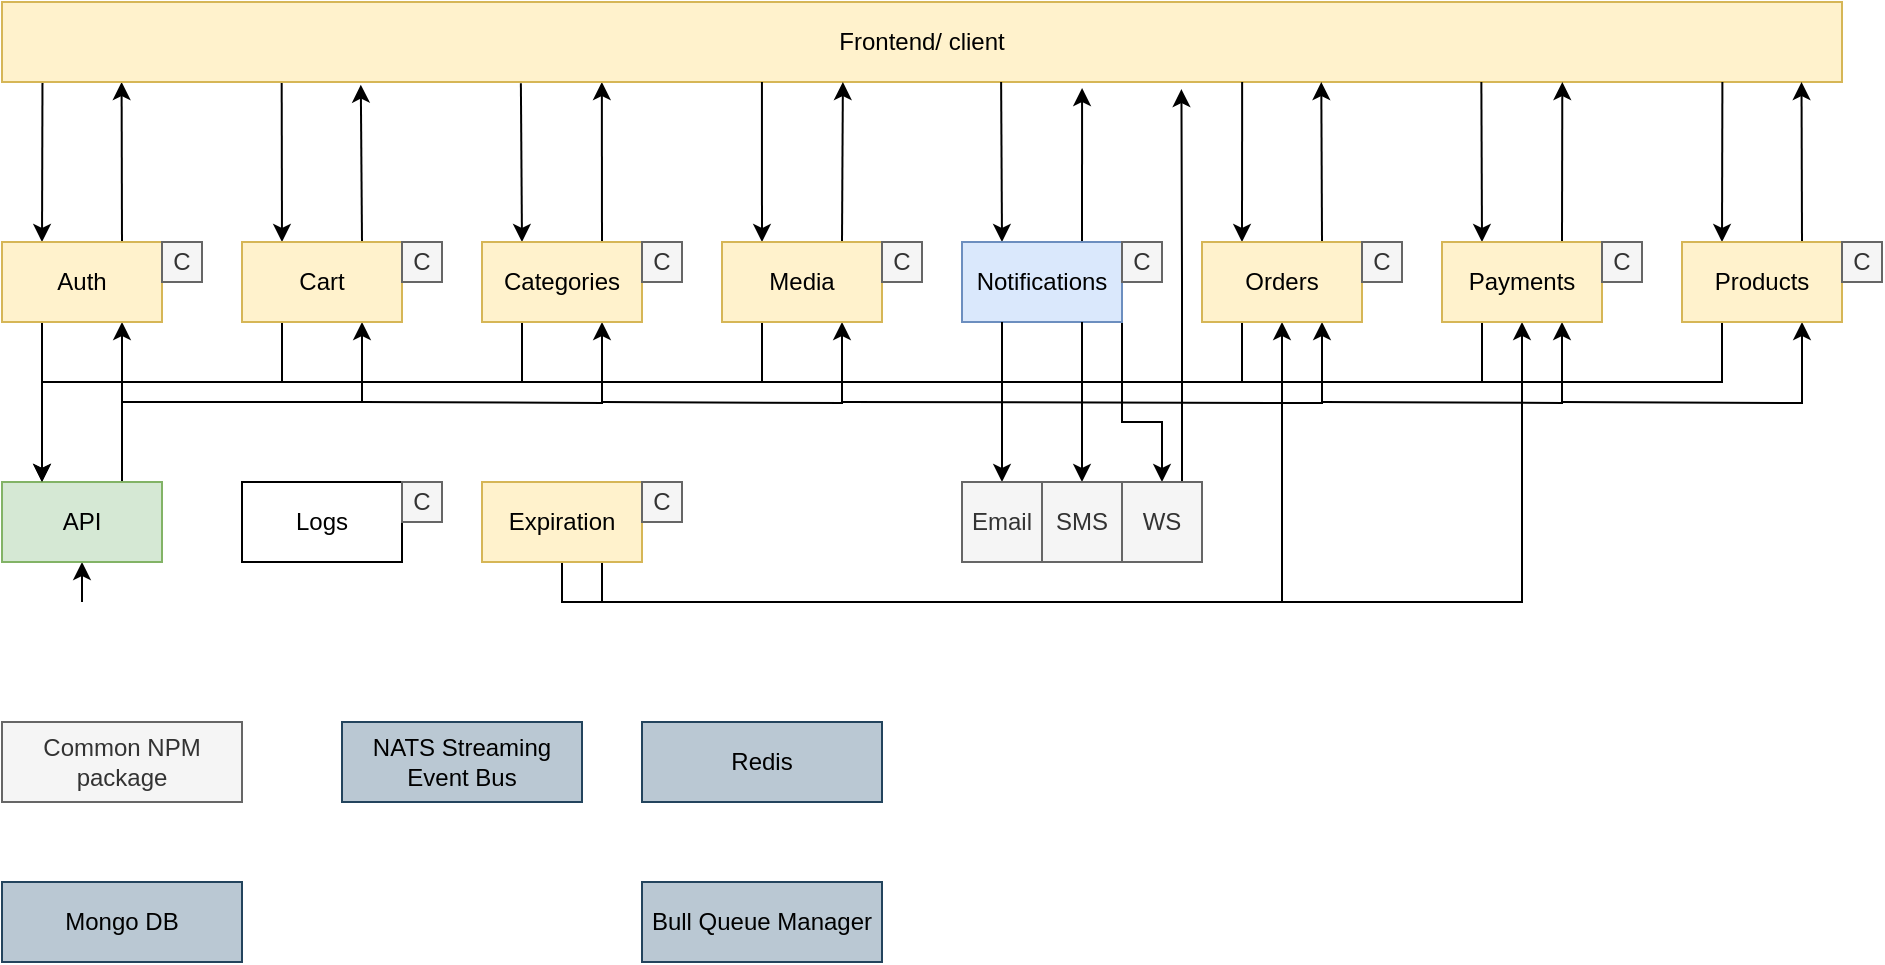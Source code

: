 <mxfile version="13.7.6" type="github">
  <diagram id="sB3gIeHtADQoTnuXsjhY" name="Page-1">
    <mxGraphModel dx="1456" dy="581" grid="1" gridSize="10" guides="1" tooltips="1" connect="1" arrows="1" fold="1" page="1" pageScale="1" pageWidth="1600" pageHeight="900" math="0" shadow="0">
      <root>
        <mxCell id="0" />
        <mxCell id="1" parent="0" />
        <mxCell id="hNnei1XqukFjV4pF2to0-41" style="edgeStyle=orthogonalEdgeStyle;rounded=0;orthogonalLoop=1;jettySize=auto;html=1;exitX=0.25;exitY=1;exitDx=0;exitDy=0;entryX=0.25;entryY=0;entryDx=0;entryDy=0;" parent="1" source="xArJJc65PvQletl9jyRP-2" target="xArJJc65PvQletl9jyRP-1" edge="1">
          <mxGeometry relative="1" as="geometry" />
        </mxCell>
        <mxCell id="hNnei1XqukFjV4pF2to0-42" style="edgeStyle=orthogonalEdgeStyle;rounded=0;orthogonalLoop=1;jettySize=auto;html=1;exitX=0.75;exitY=0;exitDx=0;exitDy=0;entryX=0.75;entryY=1;entryDx=0;entryDy=0;" parent="1" source="xArJJc65PvQletl9jyRP-1" target="xArJJc65PvQletl9jyRP-2" edge="1">
          <mxGeometry relative="1" as="geometry" />
        </mxCell>
        <mxCell id="hNnei1XqukFjV4pF2to0-57" style="edgeStyle=orthogonalEdgeStyle;rounded=0;orthogonalLoop=1;jettySize=auto;html=1;endArrow=classic;endFill=1;entryX=0.5;entryY=1;entryDx=0;entryDy=0;" parent="1" target="xArJJc65PvQletl9jyRP-1" edge="1">
          <mxGeometry relative="1" as="geometry">
            <mxPoint x="80" y="340" as="sourcePoint" />
          </mxGeometry>
        </mxCell>
        <mxCell id="xArJJc65PvQletl9jyRP-1" value="API" style="whiteSpace=wrap;html=1;fillColor=#d5e8d4;strokeColor=#82b366;" parent="1" vertex="1">
          <mxGeometry x="40" y="280" width="80" height="40" as="geometry" />
        </mxCell>
        <mxCell id="hNnei1XqukFjV4pF2to0-2" style="edgeStyle=none;orthogonalLoop=1;jettySize=auto;html=1;exitX=0.75;exitY=0;exitDx=0;exitDy=0;entryX=0.065;entryY=1;entryDx=0;entryDy=0;entryPerimeter=0;" parent="1" source="xArJJc65PvQletl9jyRP-2" target="ceZEzJuu1U9Ej3rdzH1q-3" edge="1">
          <mxGeometry relative="1" as="geometry" />
        </mxCell>
        <mxCell id="hNnei1XqukFjV4pF2to0-3" style="edgeStyle=none;orthogonalLoop=1;jettySize=auto;html=1;exitX=0.022;exitY=1;exitDx=0;exitDy=0;entryX=0.25;entryY=0;entryDx=0;entryDy=0;exitPerimeter=0;" parent="1" source="ceZEzJuu1U9Ej3rdzH1q-3" target="xArJJc65PvQletl9jyRP-2" edge="1">
          <mxGeometry relative="1" as="geometry" />
        </mxCell>
        <mxCell id="xArJJc65PvQletl9jyRP-2" value="Auth" style="whiteSpace=wrap;html=1;fillColor=#fff2cc;strokeColor=#d6b656;glass=0;shadow=0;comic=0;" parent="1" vertex="1">
          <mxGeometry x="40" y="160" width="80" height="40" as="geometry" />
        </mxCell>
        <mxCell id="hNnei1XqukFjV4pF2to0-4" style="edgeStyle=none;orthogonalLoop=1;jettySize=auto;html=1;exitX=0.152;exitY=1;exitDx=0;exitDy=0;entryX=0.25;entryY=0;entryDx=0;entryDy=0;exitPerimeter=0;" parent="1" source="ceZEzJuu1U9Ej3rdzH1q-3" target="ceZEzJuu1U9Ej3rdzH1q-1" edge="1">
          <mxGeometry relative="1" as="geometry" />
        </mxCell>
        <mxCell id="hNnei1XqukFjV4pF2to0-5" style="edgeStyle=none;orthogonalLoop=1;jettySize=auto;html=1;exitX=0.75;exitY=0;exitDx=0;exitDy=0;entryX=0.195;entryY=1.033;entryDx=0;entryDy=0;entryPerimeter=0;" parent="1" source="ceZEzJuu1U9Ej3rdzH1q-1" target="ceZEzJuu1U9Ej3rdzH1q-3" edge="1">
          <mxGeometry relative="1" as="geometry" />
        </mxCell>
        <mxCell id="hNnei1XqukFjV4pF2to0-43" style="edgeStyle=orthogonalEdgeStyle;rounded=0;orthogonalLoop=1;jettySize=auto;html=1;exitX=0.25;exitY=1;exitDx=0;exitDy=0;" parent="1" source="ceZEzJuu1U9Ej3rdzH1q-1" edge="1">
          <mxGeometry relative="1" as="geometry">
            <mxPoint x="60" y="280" as="targetPoint" />
            <Array as="points">
              <mxPoint x="180" y="230" />
              <mxPoint x="60" y="230" />
            </Array>
          </mxGeometry>
        </mxCell>
        <mxCell id="hNnei1XqukFjV4pF2to0-51" style="edgeStyle=orthogonalEdgeStyle;rounded=0;orthogonalLoop=1;jettySize=auto;html=1;exitX=0.75;exitY=1;exitDx=0;exitDy=0;endArrow=classic;endFill=1;entryX=0.75;entryY=1;entryDx=0;entryDy=0;" parent="1" target="ceZEzJuu1U9Ej3rdzH1q-1" edge="1">
          <mxGeometry relative="1" as="geometry">
            <mxPoint x="100" y="270" as="sourcePoint" />
            <Array as="points">
              <mxPoint x="100" y="240" />
              <mxPoint x="220" y="240" />
            </Array>
          </mxGeometry>
        </mxCell>
        <mxCell id="ceZEzJuu1U9Ej3rdzH1q-1" value="Cart" style="whiteSpace=wrap;html=1;fillColor=#fff2cc;strokeColor=#d6b656;" parent="1" vertex="1">
          <mxGeometry x="160" y="160" width="80" height="40" as="geometry" />
        </mxCell>
        <mxCell id="hNnei1XqukFjV4pF2to0-6" style="edgeStyle=none;orthogonalLoop=1;jettySize=auto;html=1;exitX=0.282;exitY=1.017;exitDx=0;exitDy=0;entryX=0.25;entryY=0;entryDx=0;entryDy=0;exitPerimeter=0;" parent="1" source="ceZEzJuu1U9Ej3rdzH1q-3" target="ceZEzJuu1U9Ej3rdzH1q-2" edge="1">
          <mxGeometry relative="1" as="geometry" />
        </mxCell>
        <mxCell id="hNnei1XqukFjV4pF2to0-8" style="edgeStyle=none;orthogonalLoop=1;jettySize=auto;html=1;exitX=0.75;exitY=0;exitDx=0;exitDy=0;entryX=0.326;entryY=1;entryDx=0;entryDy=0;entryPerimeter=0;" parent="1" source="ceZEzJuu1U9Ej3rdzH1q-2" target="ceZEzJuu1U9Ej3rdzH1q-3" edge="1">
          <mxGeometry relative="1" as="geometry" />
        </mxCell>
        <mxCell id="hNnei1XqukFjV4pF2to0-46" style="edgeStyle=orthogonalEdgeStyle;rounded=0;orthogonalLoop=1;jettySize=auto;html=1;exitX=0.25;exitY=1;exitDx=0;exitDy=0;endArrow=none;endFill=0;" parent="1" source="ceZEzJuu1U9Ej3rdzH1q-2" edge="1">
          <mxGeometry relative="1" as="geometry">
            <mxPoint x="180" y="230" as="targetPoint" />
            <Array as="points">
              <mxPoint x="300" y="230" />
            </Array>
          </mxGeometry>
        </mxCell>
        <mxCell id="hNnei1XqukFjV4pF2to0-52" style="edgeStyle=orthogonalEdgeStyle;rounded=0;orthogonalLoop=1;jettySize=auto;html=1;exitX=0.75;exitY=1;exitDx=0;exitDy=0;endArrow=classic;endFill=1;entryX=0.75;entryY=1;entryDx=0;entryDy=0;" parent="1" target="ceZEzJuu1U9Ej3rdzH1q-2" edge="1">
          <mxGeometry relative="1" as="geometry">
            <mxPoint x="220" y="240" as="sourcePoint" />
          </mxGeometry>
        </mxCell>
        <mxCell id="ceZEzJuu1U9Ej3rdzH1q-2" value="Categories" style="whiteSpace=wrap;html=1;fillColor=#fff2cc;strokeColor=#d6b656;" parent="1" vertex="1">
          <mxGeometry x="280" y="160" width="80" height="40" as="geometry" />
        </mxCell>
        <mxCell id="ceZEzJuu1U9Ej3rdzH1q-3" value="Frontend/ client" style="whiteSpace=wrap;html=1;fillColor=#fff2cc;strokeColor=#d6b656;" parent="1" vertex="1">
          <mxGeometry x="40" y="40" width="920" height="40" as="geometry" />
        </mxCell>
        <mxCell id="ceZEzJuu1U9Ej3rdzH1q-4" value="Common NPM package" style="whiteSpace=wrap;html=1;fillColor=#f5f5f5;strokeColor=#666666;fontColor=#333333;" parent="1" vertex="1">
          <mxGeometry x="40" y="400" width="120" height="40" as="geometry" />
        </mxCell>
        <mxCell id="XULWcfqCwwIu88M6Y825-6" style="edgeStyle=orthogonalEdgeStyle;rounded=0;orthogonalLoop=1;jettySize=auto;html=1;exitX=0.75;exitY=1;exitDx=0;exitDy=0;entryX=0.5;entryY=1;entryDx=0;entryDy=0;" edge="1" parent="1" source="ceZEzJuu1U9Ej3rdzH1q-5" target="ceZEzJuu1U9Ej3rdzH1q-9">
          <mxGeometry relative="1" as="geometry" />
        </mxCell>
        <mxCell id="XULWcfqCwwIu88M6Y825-7" style="edgeStyle=orthogonalEdgeStyle;rounded=0;orthogonalLoop=1;jettySize=auto;html=1;exitX=0.5;exitY=1;exitDx=0;exitDy=0;entryX=0.5;entryY=1;entryDx=0;entryDy=0;" edge="1" parent="1" source="ceZEzJuu1U9Ej3rdzH1q-5" target="ceZEzJuu1U9Ej3rdzH1q-10">
          <mxGeometry relative="1" as="geometry" />
        </mxCell>
        <mxCell id="ceZEzJuu1U9Ej3rdzH1q-5" value="Expiration" style="whiteSpace=wrap;html=1;fillColor=#fff2cc;strokeColor=#d6b656;" parent="1" vertex="1">
          <mxGeometry x="280" y="280" width="80" height="40" as="geometry" />
        </mxCell>
        <mxCell id="ceZEzJuu1U9Ej3rdzH1q-6" value="Logs" style="whiteSpace=wrap;html=1;" parent="1" vertex="1">
          <mxGeometry x="160" y="280" width="80" height="40" as="geometry" />
        </mxCell>
        <mxCell id="hNnei1XqukFjV4pF2to0-9" style="edgeStyle=none;orthogonalLoop=1;jettySize=auto;html=1;exitX=0.413;exitY=1;exitDx=0;exitDy=0;entryX=0.25;entryY=0;entryDx=0;entryDy=0;exitPerimeter=0;" parent="1" source="ceZEzJuu1U9Ej3rdzH1q-3" target="ceZEzJuu1U9Ej3rdzH1q-7" edge="1">
          <mxGeometry relative="1" as="geometry" />
        </mxCell>
        <mxCell id="hNnei1XqukFjV4pF2to0-10" style="edgeStyle=none;orthogonalLoop=1;jettySize=auto;html=1;exitX=0.75;exitY=0;exitDx=0;exitDy=0;entryX=0.457;entryY=1;entryDx=0;entryDy=0;entryPerimeter=0;" parent="1" source="ceZEzJuu1U9Ej3rdzH1q-7" target="ceZEzJuu1U9Ej3rdzH1q-3" edge="1">
          <mxGeometry relative="1" as="geometry" />
        </mxCell>
        <mxCell id="hNnei1XqukFjV4pF2to0-47" style="edgeStyle=orthogonalEdgeStyle;rounded=0;orthogonalLoop=1;jettySize=auto;html=1;exitX=0.25;exitY=1;exitDx=0;exitDy=0;endArrow=none;endFill=0;" parent="1" source="ceZEzJuu1U9Ej3rdzH1q-7" edge="1">
          <mxGeometry relative="1" as="geometry">
            <mxPoint x="300" y="230" as="targetPoint" />
            <Array as="points">
              <mxPoint x="420" y="230" />
            </Array>
          </mxGeometry>
        </mxCell>
        <mxCell id="hNnei1XqukFjV4pF2to0-53" style="edgeStyle=orthogonalEdgeStyle;rounded=0;orthogonalLoop=1;jettySize=auto;html=1;exitX=0.75;exitY=1;exitDx=0;exitDy=0;endArrow=classic;endFill=1;entryX=0.75;entryY=1;entryDx=0;entryDy=0;" parent="1" target="ceZEzJuu1U9Ej3rdzH1q-7" edge="1">
          <mxGeometry relative="1" as="geometry">
            <mxPoint x="340" y="240" as="sourcePoint" />
          </mxGeometry>
        </mxCell>
        <mxCell id="ceZEzJuu1U9Ej3rdzH1q-7" value="Media" style="whiteSpace=wrap;html=1;fillColor=#fff2cc;strokeColor=#d6b656;" parent="1" vertex="1">
          <mxGeometry x="400" y="160" width="80" height="40" as="geometry" />
        </mxCell>
        <mxCell id="hNnei1XqukFjV4pF2to0-17" style="edgeStyle=none;orthogonalLoop=1;jettySize=auto;html=1;exitX=0.543;exitY=1;exitDx=0;exitDy=0;entryX=0.25;entryY=0;entryDx=0;entryDy=0;exitPerimeter=0;" parent="1" source="ceZEzJuu1U9Ej3rdzH1q-3" target="ceZEzJuu1U9Ej3rdzH1q-8" edge="1">
          <mxGeometry relative="1" as="geometry" />
        </mxCell>
        <mxCell id="XULWcfqCwwIu88M6Y825-2" style="edgeStyle=orthogonalEdgeStyle;rounded=0;orthogonalLoop=1;jettySize=auto;html=1;exitX=1;exitY=1;exitDx=0;exitDy=0;entryX=0.5;entryY=0;entryDx=0;entryDy=0;" edge="1" parent="1" source="ceZEzJuu1U9Ej3rdzH1q-8" target="XULWcfqCwwIu88M6Y825-1">
          <mxGeometry relative="1" as="geometry">
            <Array as="points">
              <mxPoint x="600" y="250" />
              <mxPoint x="620" y="250" />
            </Array>
          </mxGeometry>
        </mxCell>
        <mxCell id="XULWcfqCwwIu88M6Y825-11" style="edgeStyle=orthogonalEdgeStyle;rounded=0;orthogonalLoop=1;jettySize=auto;html=1;exitX=0.75;exitY=0;exitDx=0;exitDy=0;entryX=0.587;entryY=1.075;entryDx=0;entryDy=0;entryPerimeter=0;" edge="1" parent="1" source="ceZEzJuu1U9Ej3rdzH1q-8" target="ceZEzJuu1U9Ej3rdzH1q-3">
          <mxGeometry relative="1" as="geometry" />
        </mxCell>
        <mxCell id="ceZEzJuu1U9Ej3rdzH1q-8" value="Notifications" style="whiteSpace=wrap;html=1;fillColor=#dae8fc;strokeColor=#6c8ebf;" parent="1" vertex="1">
          <mxGeometry x="520" y="160" width="80" height="40" as="geometry" />
        </mxCell>
        <mxCell id="hNnei1XqukFjV4pF2to0-18" style="edgeStyle=none;orthogonalLoop=1;jettySize=auto;html=1;exitX=0.674;exitY=1;exitDx=0;exitDy=0;entryX=0.25;entryY=0;entryDx=0;entryDy=0;exitPerimeter=0;" parent="1" source="ceZEzJuu1U9Ej3rdzH1q-3" target="ceZEzJuu1U9Ej3rdzH1q-9" edge="1">
          <mxGeometry relative="1" as="geometry" />
        </mxCell>
        <mxCell id="hNnei1XqukFjV4pF2to0-19" style="edgeStyle=none;orthogonalLoop=1;jettySize=auto;html=1;exitX=0.75;exitY=0;exitDx=0;exitDy=0;entryX=0.717;entryY=1;entryDx=0;entryDy=0;entryPerimeter=0;" parent="1" source="ceZEzJuu1U9Ej3rdzH1q-9" target="ceZEzJuu1U9Ej3rdzH1q-3" edge="1">
          <mxGeometry relative="1" as="geometry" />
        </mxCell>
        <mxCell id="hNnei1XqukFjV4pF2to0-48" style="edgeStyle=orthogonalEdgeStyle;rounded=0;orthogonalLoop=1;jettySize=auto;html=1;exitX=0.25;exitY=1;exitDx=0;exitDy=0;endArrow=none;endFill=0;" parent="1" source="ceZEzJuu1U9Ej3rdzH1q-9" edge="1">
          <mxGeometry relative="1" as="geometry">
            <mxPoint x="420" y="230" as="targetPoint" />
            <Array as="points">
              <mxPoint x="660" y="230" />
            </Array>
          </mxGeometry>
        </mxCell>
        <mxCell id="hNnei1XqukFjV4pF2to0-54" style="edgeStyle=orthogonalEdgeStyle;rounded=0;orthogonalLoop=1;jettySize=auto;html=1;exitX=0.75;exitY=1;exitDx=0;exitDy=0;endArrow=classic;endFill=1;entryX=0.75;entryY=1;entryDx=0;entryDy=0;" parent="1" target="ceZEzJuu1U9Ej3rdzH1q-9" edge="1">
          <mxGeometry relative="1" as="geometry">
            <mxPoint x="460" y="240" as="sourcePoint" />
          </mxGeometry>
        </mxCell>
        <mxCell id="ceZEzJuu1U9Ej3rdzH1q-9" value="Orders" style="whiteSpace=wrap;html=1;fillColor=#fff2cc;strokeColor=#d6b656;" parent="1" vertex="1">
          <mxGeometry x="640" y="160" width="80" height="40" as="geometry" />
        </mxCell>
        <mxCell id="hNnei1XqukFjV4pF2to0-20" style="edgeStyle=none;orthogonalLoop=1;jettySize=auto;html=1;exitX=0.804;exitY=1;exitDx=0;exitDy=0;entryX=0.25;entryY=0;entryDx=0;entryDy=0;exitPerimeter=0;" parent="1" source="ceZEzJuu1U9Ej3rdzH1q-3" target="ceZEzJuu1U9Ej3rdzH1q-10" edge="1">
          <mxGeometry relative="1" as="geometry" />
        </mxCell>
        <mxCell id="hNnei1XqukFjV4pF2to0-21" style="edgeStyle=none;orthogonalLoop=1;jettySize=auto;html=1;exitX=0.75;exitY=0;exitDx=0;exitDy=0;entryX=0.848;entryY=1;entryDx=0;entryDy=0;entryPerimeter=0;" parent="1" source="ceZEzJuu1U9Ej3rdzH1q-10" target="ceZEzJuu1U9Ej3rdzH1q-3" edge="1">
          <mxGeometry relative="1" as="geometry" />
        </mxCell>
        <mxCell id="hNnei1XqukFjV4pF2to0-49" style="edgeStyle=orthogonalEdgeStyle;rounded=0;orthogonalLoop=1;jettySize=auto;html=1;exitX=0.25;exitY=1;exitDx=0;exitDy=0;endArrow=none;endFill=0;" parent="1" source="ceZEzJuu1U9Ej3rdzH1q-10" edge="1">
          <mxGeometry relative="1" as="geometry">
            <mxPoint x="660" y="230" as="targetPoint" />
            <Array as="points">
              <mxPoint x="780" y="230" />
            </Array>
          </mxGeometry>
        </mxCell>
        <mxCell id="hNnei1XqukFjV4pF2to0-55" style="edgeStyle=orthogonalEdgeStyle;rounded=0;orthogonalLoop=1;jettySize=auto;html=1;exitX=0.75;exitY=1;exitDx=0;exitDy=0;endArrow=classic;endFill=1;entryX=0.75;entryY=1;entryDx=0;entryDy=0;" parent="1" target="ceZEzJuu1U9Ej3rdzH1q-10" edge="1">
          <mxGeometry relative="1" as="geometry">
            <mxPoint x="700" y="240" as="sourcePoint" />
          </mxGeometry>
        </mxCell>
        <mxCell id="ceZEzJuu1U9Ej3rdzH1q-10" value="Payments" style="whiteSpace=wrap;html=1;fillColor=#fff2cc;strokeColor=#d6b656;" parent="1" vertex="1">
          <mxGeometry x="760" y="160" width="80" height="40" as="geometry" />
        </mxCell>
        <mxCell id="hNnei1XqukFjV4pF2to0-23" style="edgeStyle=none;orthogonalLoop=1;jettySize=auto;html=1;exitX=0.935;exitY=1;exitDx=0;exitDy=0;entryX=0.25;entryY=0;entryDx=0;entryDy=0;exitPerimeter=0;" parent="1" source="ceZEzJuu1U9Ej3rdzH1q-3" target="ceZEzJuu1U9Ej3rdzH1q-11" edge="1">
          <mxGeometry relative="1" as="geometry" />
        </mxCell>
        <mxCell id="hNnei1XqukFjV4pF2to0-24" style="edgeStyle=none;orthogonalLoop=1;jettySize=auto;html=1;exitX=0.75;exitY=0;exitDx=0;exitDy=0;entryX=0.978;entryY=1;entryDx=0;entryDy=0;entryPerimeter=0;" parent="1" source="ceZEzJuu1U9Ej3rdzH1q-11" target="ceZEzJuu1U9Ej3rdzH1q-3" edge="1">
          <mxGeometry relative="1" as="geometry" />
        </mxCell>
        <mxCell id="hNnei1XqukFjV4pF2to0-50" style="edgeStyle=orthogonalEdgeStyle;rounded=0;orthogonalLoop=1;jettySize=auto;html=1;exitX=0.25;exitY=1;exitDx=0;exitDy=0;endArrow=none;endFill=0;" parent="1" source="ceZEzJuu1U9Ej3rdzH1q-11" edge="1">
          <mxGeometry relative="1" as="geometry">
            <mxPoint x="780" y="230" as="targetPoint" />
            <Array as="points">
              <mxPoint x="900" y="230" />
            </Array>
          </mxGeometry>
        </mxCell>
        <mxCell id="hNnei1XqukFjV4pF2to0-56" style="edgeStyle=orthogonalEdgeStyle;rounded=0;orthogonalLoop=1;jettySize=auto;html=1;exitX=0.75;exitY=1;exitDx=0;exitDy=0;endArrow=classic;endFill=1;entryX=0.75;entryY=1;entryDx=0;entryDy=0;" parent="1" target="ceZEzJuu1U9Ej3rdzH1q-11" edge="1">
          <mxGeometry relative="1" as="geometry">
            <mxPoint x="820" y="240" as="sourcePoint" />
          </mxGeometry>
        </mxCell>
        <mxCell id="ceZEzJuu1U9Ej3rdzH1q-11" value="Products" style="whiteSpace=wrap;html=1;fillColor=#fff2cc;strokeColor=#d6b656;" parent="1" vertex="1">
          <mxGeometry x="880" y="160" width="80" height="40" as="geometry" />
        </mxCell>
        <mxCell id="hNnei1XqukFjV4pF2to0-16" style="edgeStyle=none;orthogonalLoop=1;jettySize=auto;html=1;exitX=0.25;exitY=1;exitDx=0;exitDy=0;entryX=0.5;entryY=0;entryDx=0;entryDy=0;" parent="1" source="ceZEzJuu1U9Ej3rdzH1q-8" target="hNnei1XqukFjV4pF2to0-11" edge="1">
          <mxGeometry relative="1" as="geometry" />
        </mxCell>
        <mxCell id="hNnei1XqukFjV4pF2to0-11" value="Email" style="whiteSpace=wrap;html=1;fillColor=#f5f5f5;strokeColor=#666666;fontColor=#333333;" parent="1" vertex="1">
          <mxGeometry x="520" y="280" width="40" height="40" as="geometry" />
        </mxCell>
        <mxCell id="hNnei1XqukFjV4pF2to0-14" style="edgeStyle=none;orthogonalLoop=1;jettySize=auto;html=1;exitX=0.75;exitY=1;exitDx=0;exitDy=0;entryX=0.5;entryY=0;entryDx=0;entryDy=0;" parent="1" source="ceZEzJuu1U9Ej3rdzH1q-8" target="hNnei1XqukFjV4pF2to0-12" edge="1">
          <mxGeometry relative="1" as="geometry" />
        </mxCell>
        <mxCell id="hNnei1XqukFjV4pF2to0-12" value="SMS" style="whiteSpace=wrap;html=1;fillColor=#f5f5f5;strokeColor=#666666;fontColor=#333333;" parent="1" vertex="1">
          <mxGeometry x="560" y="280" width="40" height="40" as="geometry" />
        </mxCell>
        <mxCell id="hNnei1XqukFjV4pF2to0-25" value="NATS Streaming Event Bus" style="whiteSpace=wrap;html=1;fillColor=#bac8d3;strokeColor=#23445d;" parent="1" vertex="1">
          <mxGeometry x="210" y="400" width="120" height="40" as="geometry" />
        </mxCell>
        <mxCell id="hNnei1XqukFjV4pF2to0-26" value="Redis" style="whiteSpace=wrap;html=1;fillColor=#bac8d3;strokeColor=#23445d;" parent="1" vertex="1">
          <mxGeometry x="360" y="400" width="120" height="40" as="geometry" />
        </mxCell>
        <mxCell id="hNnei1XqukFjV4pF2to0-27" value="Mongo DB" style="whiteSpace=wrap;html=1;fillColor=#bac8d3;strokeColor=#23445d;" parent="1" vertex="1">
          <mxGeometry x="40" y="480" width="120" height="40" as="geometry" />
        </mxCell>
        <mxCell id="hNnei1XqukFjV4pF2to0-31" value="C" style="whiteSpace=wrap;html=1;fillColor=#f5f5f5;strokeColor=#666666;fontColor=#333333;" parent="1" vertex="1">
          <mxGeometry x="120" y="160" width="20" height="20" as="geometry" />
        </mxCell>
        <mxCell id="hNnei1XqukFjV4pF2to0-32" value="C" style="whiteSpace=wrap;html=1;fillColor=#f5f5f5;strokeColor=#666666;fontColor=#333333;" parent="1" vertex="1">
          <mxGeometry x="240" y="160" width="20" height="20" as="geometry" />
        </mxCell>
        <mxCell id="hNnei1XqukFjV4pF2to0-33" value="C" style="whiteSpace=wrap;html=1;fillColor=#f5f5f5;strokeColor=#666666;fontColor=#333333;" parent="1" vertex="1">
          <mxGeometry x="360" y="160" width="20" height="20" as="geometry" />
        </mxCell>
        <mxCell id="hNnei1XqukFjV4pF2to0-34" value="C" style="whiteSpace=wrap;html=1;fillColor=#f5f5f5;strokeColor=#666666;fontColor=#333333;" parent="1" vertex="1">
          <mxGeometry x="480" y="160" width="20" height="20" as="geometry" />
        </mxCell>
        <mxCell id="hNnei1XqukFjV4pF2to0-35" value="C" style="whiteSpace=wrap;html=1;fillColor=#f5f5f5;strokeColor=#666666;fontColor=#333333;" parent="1" vertex="1">
          <mxGeometry x="240" y="280" width="20" height="20" as="geometry" />
        </mxCell>
        <mxCell id="hNnei1XqukFjV4pF2to0-36" value="C" style="whiteSpace=wrap;html=1;fillColor=#f5f5f5;strokeColor=#666666;fontColor=#333333;" parent="1" vertex="1">
          <mxGeometry x="360" y="280" width="20" height="20" as="geometry" />
        </mxCell>
        <mxCell id="hNnei1XqukFjV4pF2to0-37" value="C" style="whiteSpace=wrap;html=1;fillColor=#f5f5f5;strokeColor=#666666;fontColor=#333333;" parent="1" vertex="1">
          <mxGeometry x="600" y="160" width="20" height="20" as="geometry" />
        </mxCell>
        <mxCell id="hNnei1XqukFjV4pF2to0-38" value="C" style="whiteSpace=wrap;html=1;fillColor=#f5f5f5;strokeColor=#666666;fontColor=#333333;" parent="1" vertex="1">
          <mxGeometry x="720" y="160" width="20" height="20" as="geometry" />
        </mxCell>
        <mxCell id="hNnei1XqukFjV4pF2to0-39" value="C" style="whiteSpace=wrap;html=1;fillColor=#f5f5f5;strokeColor=#666666;fontColor=#333333;" parent="1" vertex="1">
          <mxGeometry x="840" y="160" width="20" height="20" as="geometry" />
        </mxCell>
        <mxCell id="hNnei1XqukFjV4pF2to0-40" value="C" style="whiteSpace=wrap;html=1;fillColor=#f5f5f5;strokeColor=#666666;fontColor=#333333;" parent="1" vertex="1">
          <mxGeometry x="960" y="160" width="20" height="20" as="geometry" />
        </mxCell>
        <mxCell id="XULWcfqCwwIu88M6Y825-13" style="edgeStyle=orthogonalEdgeStyle;rounded=0;orthogonalLoop=1;jettySize=auto;html=1;exitX=0.75;exitY=0;exitDx=0;exitDy=0;entryX=0.641;entryY=1.089;entryDx=0;entryDy=0;entryPerimeter=0;" edge="1" parent="1" source="XULWcfqCwwIu88M6Y825-1" target="ceZEzJuu1U9Ej3rdzH1q-3">
          <mxGeometry relative="1" as="geometry" />
        </mxCell>
        <mxCell id="XULWcfqCwwIu88M6Y825-1" value="WS" style="whiteSpace=wrap;html=1;fillColor=#f5f5f5;strokeColor=#666666;fontColor=#333333;" vertex="1" parent="1">
          <mxGeometry x="600" y="280" width="40" height="40" as="geometry" />
        </mxCell>
        <mxCell id="XULWcfqCwwIu88M6Y825-8" value="Bull Queue Manager" style="whiteSpace=wrap;html=1;fillColor=#bac8d3;strokeColor=#23445d;" vertex="1" parent="1">
          <mxGeometry x="360" y="480" width="120" height="40" as="geometry" />
        </mxCell>
      </root>
    </mxGraphModel>
  </diagram>
</mxfile>
